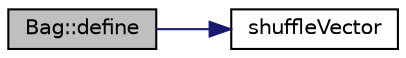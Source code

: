 digraph "Bag::define"
{
  edge [fontname="Helvetica",fontsize="10",labelfontname="Helvetica",labelfontsize="10"];
  node [fontname="Helvetica",fontsize="10",shape=record];
  rankdir="LR";
  Node0 [label="Bag::define",height=0.2,width=0.4,color="black", fillcolor="grey75", style="filled", fontcolor="black"];
  Node0 -> Node1 [color="midnightblue",fontsize="10",style="solid",fontname="Helvetica"];
  Node1 [label="shuffleVector",height=0.2,width=0.4,color="black", fillcolor="white", style="filled",URL="$bag_8cpp.html#a93c24c436157bf4f753bd36d1e1d2e4a",tooltip="Randomly reorders a vector of char. "];
}

